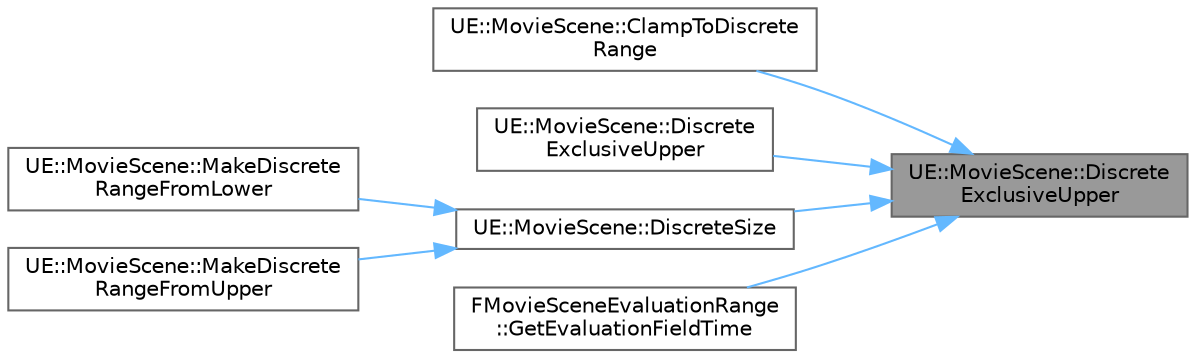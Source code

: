 digraph "UE::MovieScene::DiscreteExclusiveUpper"
{
 // INTERACTIVE_SVG=YES
 // LATEX_PDF_SIZE
  bgcolor="transparent";
  edge [fontname=Helvetica,fontsize=10,labelfontname=Helvetica,labelfontsize=10];
  node [fontname=Helvetica,fontsize=10,shape=box,height=0.2,width=0.4];
  rankdir="RL";
  Node1 [id="Node000001",label="UE::MovieScene::Discrete\lExclusiveUpper",height=0.2,width=0.4,color="gray40", fillcolor="grey60", style="filled", fontcolor="black",tooltip="Return the first frame number that is not contained by the specified closed upper bound."];
  Node1 -> Node2 [id="edge1_Node000001_Node000002",dir="back",color="steelblue1",style="solid",tooltip=" "];
  Node2 [id="Node000002",label="UE::MovieScene::ClampToDiscrete\lRange",height=0.2,width=0.4,color="grey40", fillcolor="white", style="filled",URL="$d1/dd1/namespaceUE_1_1MovieScene.html#a7591776edffcabd99279a2706d0d12b6",tooltip="Clamp the specified time to a range."];
  Node1 -> Node3 [id="edge2_Node000001_Node000003",dir="back",color="steelblue1",style="solid",tooltip=" "];
  Node3 [id="Node000003",label="UE::MovieScene::Discrete\lExclusiveUpper",height=0.2,width=0.4,color="grey40", fillcolor="white", style="filled",URL="$d1/dd1/namespaceUE_1_1MovieScene.html#a6c25c63da9566b6225d89f7a88bab7e0",tooltip="Return the first frame number not contained by the specified range."];
  Node1 -> Node4 [id="edge3_Node000001_Node000004",dir="back",color="steelblue1",style="solid",tooltip=" "];
  Node4 [id="Node000004",label="UE::MovieScene::DiscreteSize",height=0.2,width=0.4,color="grey40", fillcolor="white", style="filled",URL="$d1/dd1/namespaceUE_1_1MovieScene.html#a03a23cbaa0bfa80bcb546a8add289acb",tooltip="Calculate the size of a discrete frame range, taking into account inclusive/exclusive boundaries."];
  Node4 -> Node5 [id="edge4_Node000004_Node000005",dir="back",color="steelblue1",style="solid",tooltip=" "];
  Node5 [id="Node000005",label="UE::MovieScene::MakeDiscrete\lRangeFromLower",height=0.2,width=0.4,color="grey40", fillcolor="white", style="filled",URL="$d1/dd1/namespaceUE_1_1MovieScene.html#a6f70f124f8c7fae38dacfbd00e7b8efa",tooltip="Make a new range using the specified lower bound, and a given size."];
  Node4 -> Node6 [id="edge5_Node000004_Node000006",dir="back",color="steelblue1",style="solid",tooltip=" "];
  Node6 [id="Node000006",label="UE::MovieScene::MakeDiscrete\lRangeFromUpper",height=0.2,width=0.4,color="grey40", fillcolor="white", style="filled",URL="$d1/dd1/namespaceUE_1_1MovieScene.html#a9016c4142c3d26bd059ab5f749f49b84",tooltip="Make a new range using the specified upper bound, and a given size."];
  Node1 -> Node7 [id="edge6_Node000001_Node000007",dir="back",color="steelblue1",style="solid",tooltip=" "];
  Node7 [id="Node000007",label="FMovieSceneEvaluationRange\l::GetEvaluationFieldTime",height=0.2,width=0.4,color="grey40", fillcolor="white", style="filled",URL="$de/dda/structFMovieSceneEvaluationRange.html#a6f85e1ab1e2393ae02c71e31994db5c1",tooltip="Get the current time to use for looking up within an evaluation field."];
}
